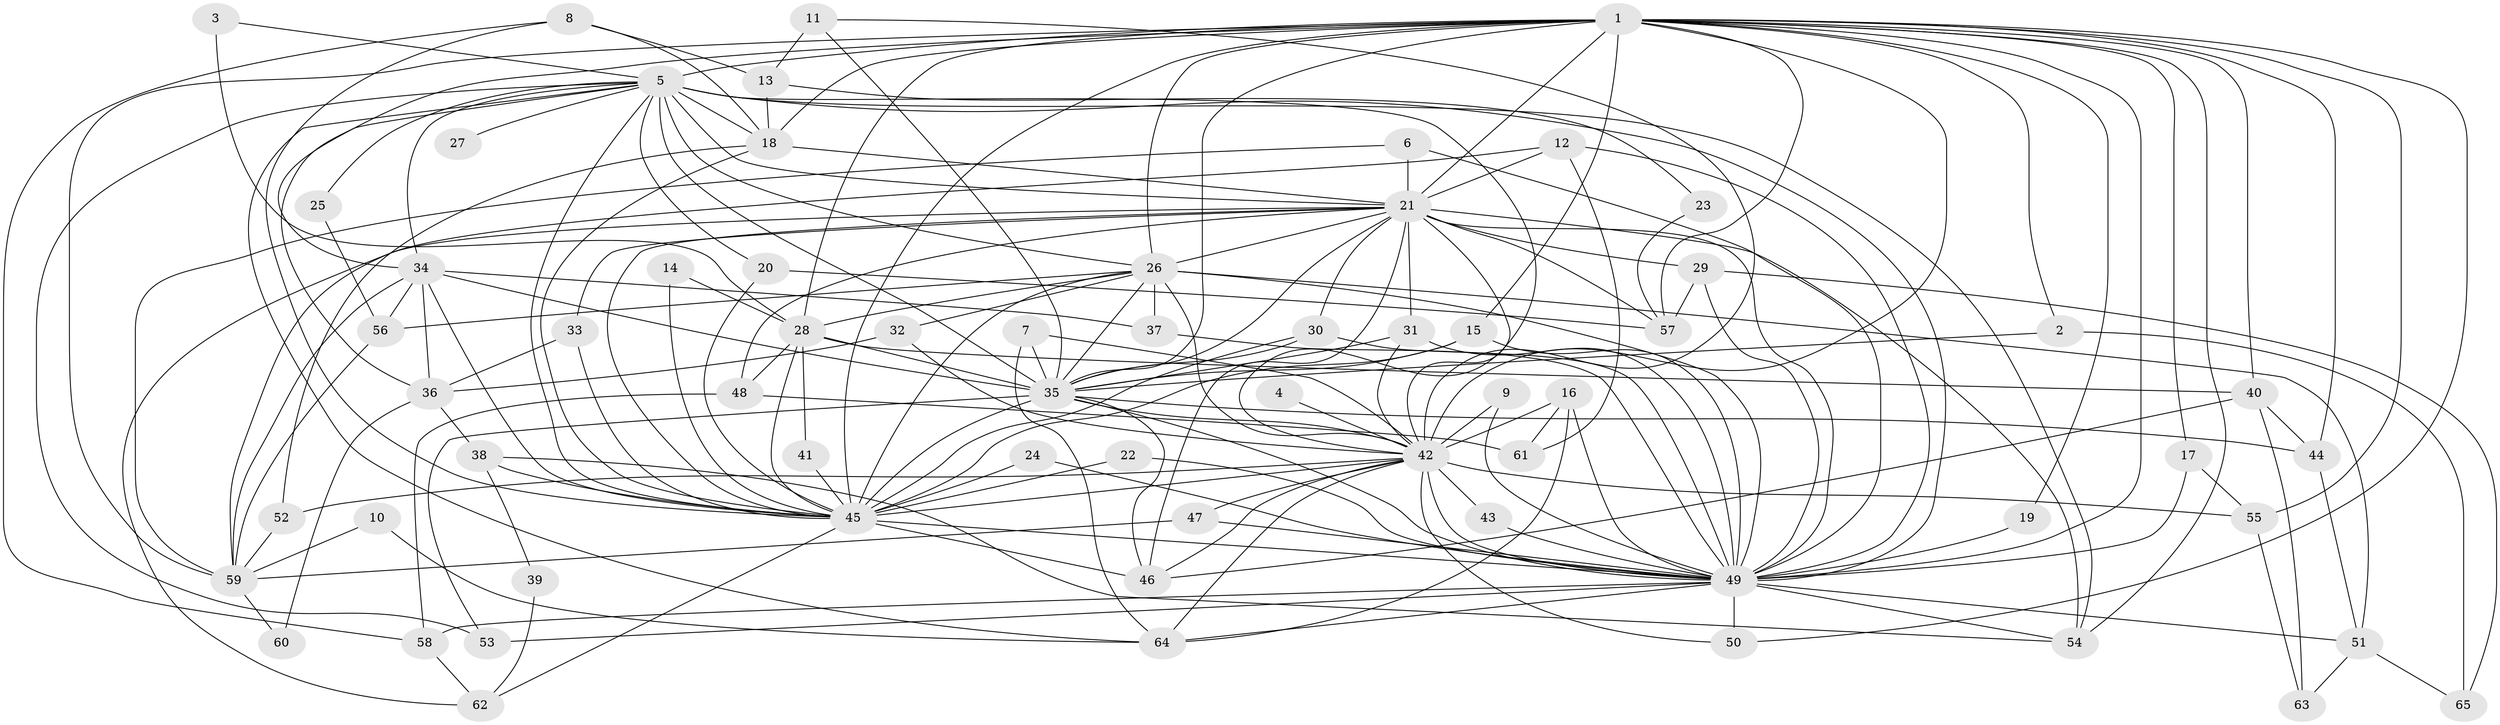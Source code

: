 // original degree distribution, {28: 0.007751937984496124, 27: 0.007751937984496124, 29: 0.007751937984496124, 24: 0.015503875968992248, 17: 0.007751937984496124, 20: 0.007751937984496124, 19: 0.007751937984496124, 22: 0.007751937984496124, 16: 0.007751937984496124, 5: 0.046511627906976744, 9: 0.015503875968992248, 4: 0.10852713178294573, 3: 0.1937984496124031, 2: 0.5271317829457365, 7: 0.007751937984496124, 6: 0.023255813953488372}
// Generated by graph-tools (version 1.1) at 2025/01/03/09/25 03:01:14]
// undirected, 65 vertices, 182 edges
graph export_dot {
graph [start="1"]
  node [color=gray90,style=filled];
  1;
  2;
  3;
  4;
  5;
  6;
  7;
  8;
  9;
  10;
  11;
  12;
  13;
  14;
  15;
  16;
  17;
  18;
  19;
  20;
  21;
  22;
  23;
  24;
  25;
  26;
  27;
  28;
  29;
  30;
  31;
  32;
  33;
  34;
  35;
  36;
  37;
  38;
  39;
  40;
  41;
  42;
  43;
  44;
  45;
  46;
  47;
  48;
  49;
  50;
  51;
  52;
  53;
  54;
  55;
  56;
  57;
  58;
  59;
  60;
  61;
  62;
  63;
  64;
  65;
  1 -- 2 [weight=1.0];
  1 -- 5 [weight=2.0];
  1 -- 15 [weight=1.0];
  1 -- 17 [weight=1.0];
  1 -- 18 [weight=2.0];
  1 -- 19 [weight=1.0];
  1 -- 21 [weight=3.0];
  1 -- 26 [weight=2.0];
  1 -- 28 [weight=1.0];
  1 -- 34 [weight=1.0];
  1 -- 35 [weight=2.0];
  1 -- 40 [weight=1.0];
  1 -- 42 [weight=3.0];
  1 -- 44 [weight=1.0];
  1 -- 45 [weight=3.0];
  1 -- 49 [weight=4.0];
  1 -- 50 [weight=1.0];
  1 -- 54 [weight=1.0];
  1 -- 55 [weight=1.0];
  1 -- 57 [weight=1.0];
  1 -- 59 [weight=1.0];
  2 -- 35 [weight=1.0];
  2 -- 65 [weight=1.0];
  3 -- 5 [weight=1.0];
  3 -- 28 [weight=1.0];
  4 -- 42 [weight=1.0];
  5 -- 18 [weight=1.0];
  5 -- 20 [weight=1.0];
  5 -- 21 [weight=1.0];
  5 -- 25 [weight=1.0];
  5 -- 26 [weight=1.0];
  5 -- 27 [weight=1.0];
  5 -- 34 [weight=1.0];
  5 -- 35 [weight=1.0];
  5 -- 36 [weight=1.0];
  5 -- 42 [weight=2.0];
  5 -- 45 [weight=1.0];
  5 -- 49 [weight=2.0];
  5 -- 53 [weight=1.0];
  5 -- 54 [weight=1.0];
  5 -- 64 [weight=1.0];
  6 -- 21 [weight=1.0];
  6 -- 49 [weight=1.0];
  6 -- 59 [weight=1.0];
  7 -- 35 [weight=1.0];
  7 -- 42 [weight=1.0];
  7 -- 64 [weight=1.0];
  8 -- 13 [weight=1.0];
  8 -- 18 [weight=1.0];
  8 -- 45 [weight=1.0];
  8 -- 58 [weight=1.0];
  9 -- 42 [weight=1.0];
  9 -- 49 [weight=1.0];
  10 -- 59 [weight=1.0];
  10 -- 64 [weight=1.0];
  11 -- 13 [weight=1.0];
  11 -- 35 [weight=1.0];
  11 -- 42 [weight=1.0];
  12 -- 21 [weight=1.0];
  12 -- 49 [weight=1.0];
  12 -- 59 [weight=1.0];
  12 -- 61 [weight=1.0];
  13 -- 18 [weight=1.0];
  13 -- 23 [weight=1.0];
  14 -- 28 [weight=1.0];
  14 -- 45 [weight=1.0];
  15 -- 35 [weight=1.0];
  15 -- 45 [weight=1.0];
  15 -- 49 [weight=1.0];
  16 -- 42 [weight=1.0];
  16 -- 49 [weight=1.0];
  16 -- 61 [weight=1.0];
  16 -- 64 [weight=1.0];
  17 -- 49 [weight=1.0];
  17 -- 55 [weight=1.0];
  18 -- 21 [weight=1.0];
  18 -- 45 [weight=1.0];
  18 -- 52 [weight=1.0];
  19 -- 49 [weight=2.0];
  20 -- 45 [weight=1.0];
  20 -- 57 [weight=1.0];
  21 -- 26 [weight=1.0];
  21 -- 29 [weight=1.0];
  21 -- 30 [weight=1.0];
  21 -- 31 [weight=1.0];
  21 -- 33 [weight=1.0];
  21 -- 35 [weight=2.0];
  21 -- 42 [weight=2.0];
  21 -- 45 [weight=1.0];
  21 -- 46 [weight=1.0];
  21 -- 48 [weight=1.0];
  21 -- 49 [weight=2.0];
  21 -- 54 [weight=1.0];
  21 -- 57 [weight=1.0];
  21 -- 62 [weight=1.0];
  22 -- 45 [weight=1.0];
  22 -- 49 [weight=1.0];
  23 -- 57 [weight=1.0];
  24 -- 45 [weight=1.0];
  24 -- 49 [weight=1.0];
  25 -- 56 [weight=1.0];
  26 -- 28 [weight=1.0];
  26 -- 32 [weight=1.0];
  26 -- 35 [weight=2.0];
  26 -- 37 [weight=2.0];
  26 -- 42 [weight=1.0];
  26 -- 45 [weight=1.0];
  26 -- 49 [weight=2.0];
  26 -- 51 [weight=1.0];
  26 -- 56 [weight=1.0];
  28 -- 35 [weight=1.0];
  28 -- 40 [weight=1.0];
  28 -- 41 [weight=1.0];
  28 -- 45 [weight=1.0];
  28 -- 48 [weight=1.0];
  29 -- 49 [weight=2.0];
  29 -- 57 [weight=1.0];
  29 -- 65 [weight=1.0];
  30 -- 35 [weight=1.0];
  30 -- 45 [weight=1.0];
  30 -- 49 [weight=1.0];
  31 -- 35 [weight=1.0];
  31 -- 42 [weight=1.0];
  31 -- 49 [weight=1.0];
  32 -- 36 [weight=1.0];
  32 -- 42 [weight=1.0];
  33 -- 36 [weight=1.0];
  33 -- 45 [weight=1.0];
  34 -- 35 [weight=1.0];
  34 -- 36 [weight=1.0];
  34 -- 37 [weight=1.0];
  34 -- 45 [weight=1.0];
  34 -- 56 [weight=1.0];
  34 -- 59 [weight=1.0];
  35 -- 42 [weight=1.0];
  35 -- 44 [weight=1.0];
  35 -- 45 [weight=2.0];
  35 -- 46 [weight=1.0];
  35 -- 49 [weight=3.0];
  35 -- 53 [weight=1.0];
  36 -- 38 [weight=1.0];
  36 -- 60 [weight=1.0];
  37 -- 49 [weight=1.0];
  38 -- 39 [weight=1.0];
  38 -- 45 [weight=1.0];
  38 -- 54 [weight=1.0];
  39 -- 62 [weight=1.0];
  40 -- 44 [weight=1.0];
  40 -- 46 [weight=1.0];
  40 -- 63 [weight=1.0];
  41 -- 45 [weight=1.0];
  42 -- 43 [weight=1.0];
  42 -- 45 [weight=1.0];
  42 -- 46 [weight=1.0];
  42 -- 47 [weight=2.0];
  42 -- 49 [weight=3.0];
  42 -- 50 [weight=1.0];
  42 -- 52 [weight=1.0];
  42 -- 55 [weight=1.0];
  42 -- 64 [weight=1.0];
  43 -- 49 [weight=1.0];
  44 -- 51 [weight=1.0];
  45 -- 46 [weight=1.0];
  45 -- 49 [weight=2.0];
  45 -- 62 [weight=1.0];
  47 -- 49 [weight=1.0];
  47 -- 59 [weight=1.0];
  48 -- 58 [weight=1.0];
  48 -- 61 [weight=1.0];
  49 -- 50 [weight=1.0];
  49 -- 51 [weight=2.0];
  49 -- 53 [weight=1.0];
  49 -- 54 [weight=1.0];
  49 -- 58 [weight=1.0];
  49 -- 64 [weight=1.0];
  51 -- 63 [weight=1.0];
  51 -- 65 [weight=1.0];
  52 -- 59 [weight=1.0];
  55 -- 63 [weight=1.0];
  56 -- 59 [weight=1.0];
  58 -- 62 [weight=1.0];
  59 -- 60 [weight=1.0];
}
